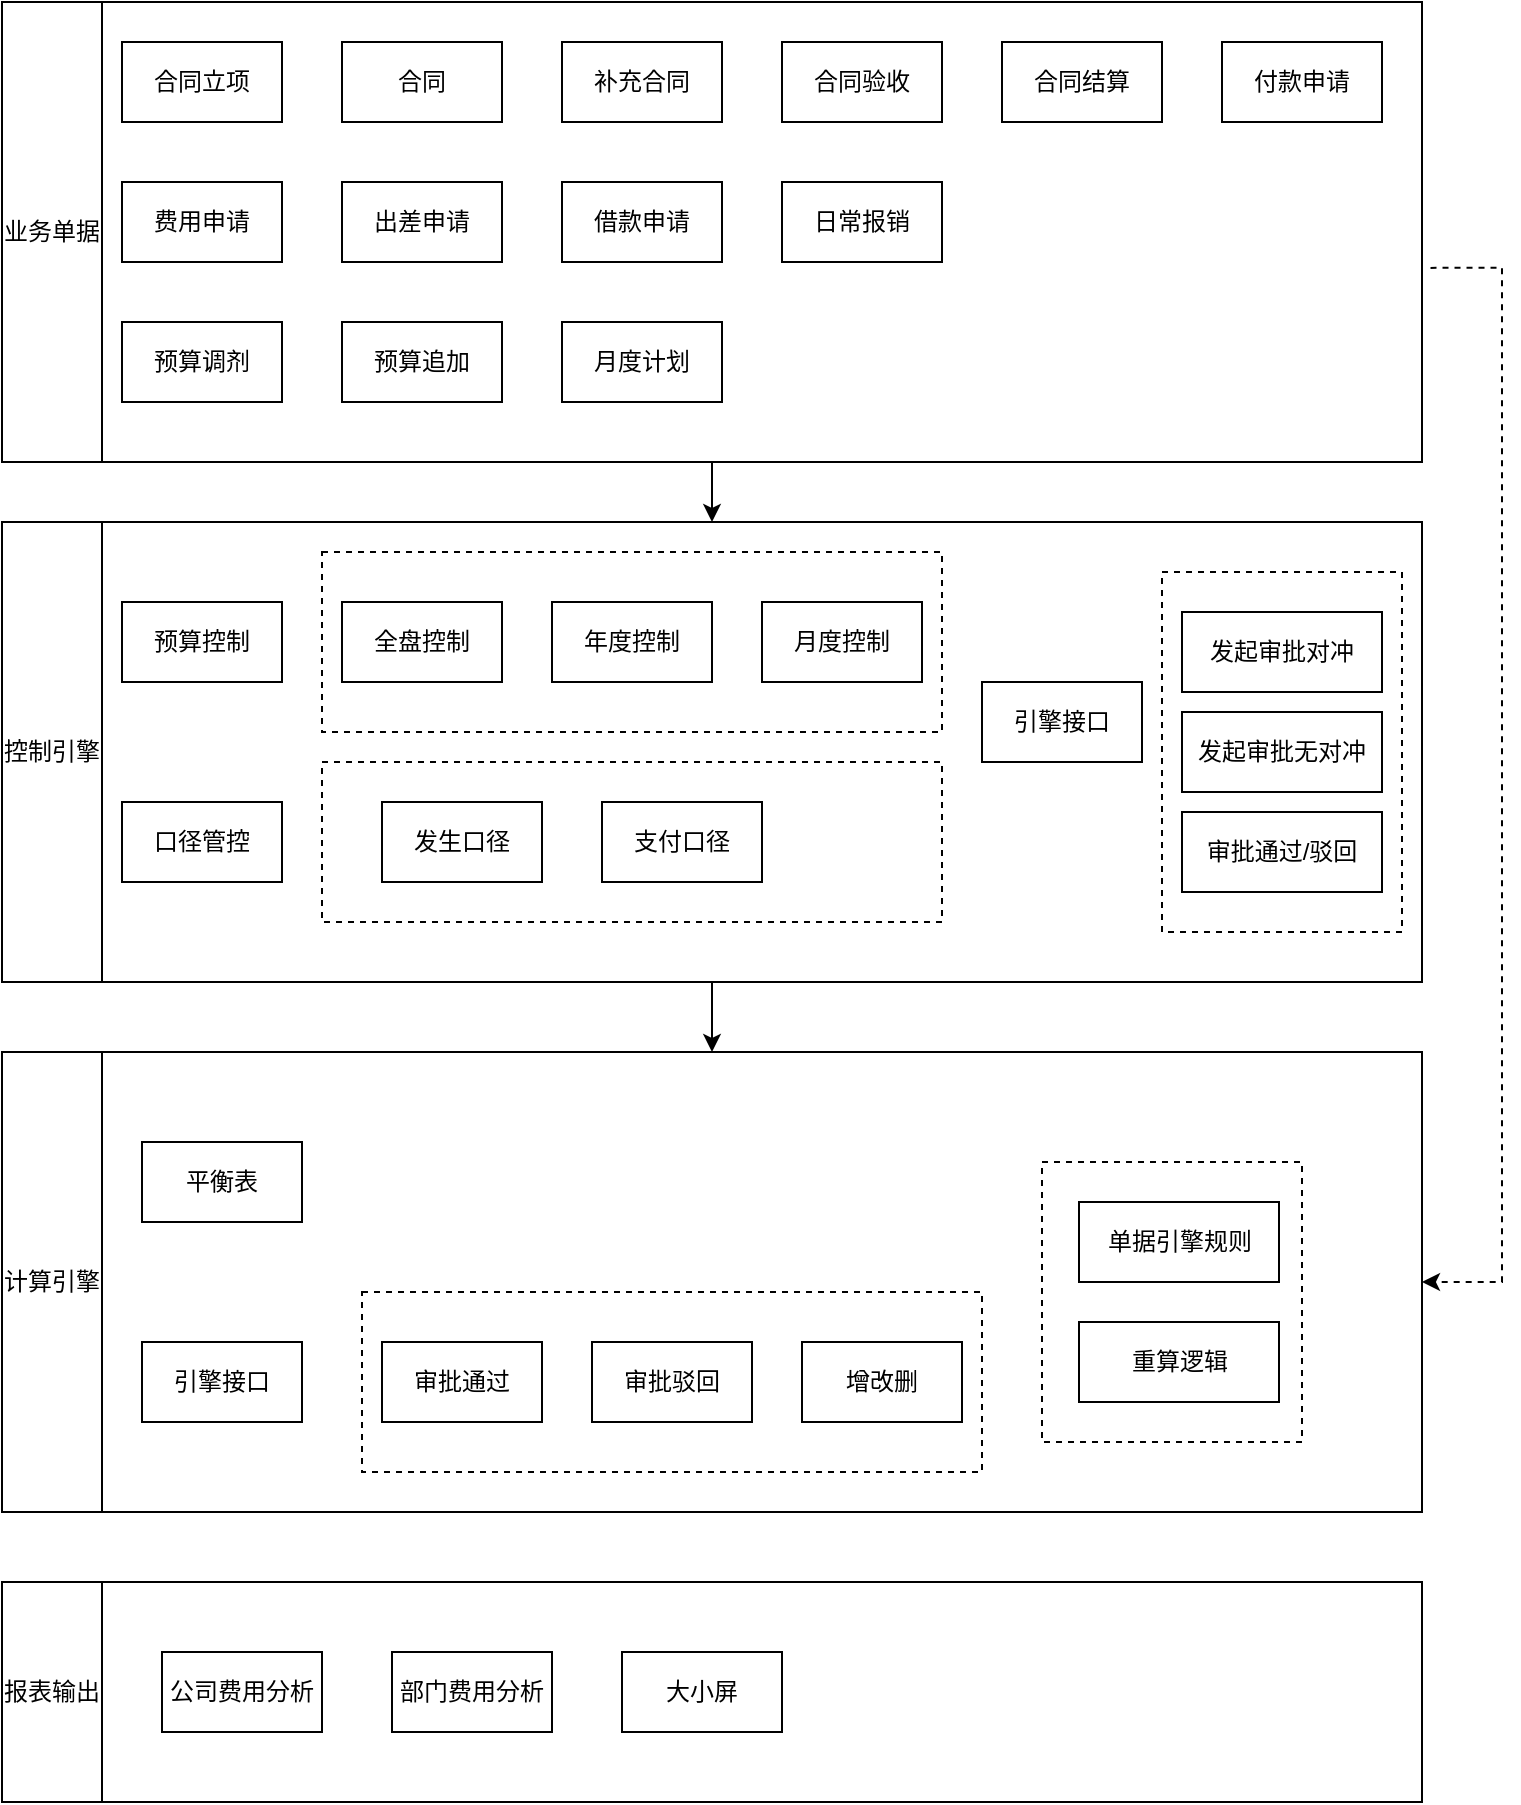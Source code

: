 <mxfile version="17.2.0" type="github" pages="2">
  <diagram id="AD9NcxBlqvP_TzNcRdTW" name="整体系统架构">
    <mxGraphModel dx="1018" dy="713" grid="1" gridSize="10" guides="1" tooltips="1" connect="1" arrows="1" fold="1" page="1" pageScale="1" pageWidth="827" pageHeight="1169" math="0" shadow="0">
      <root>
        <mxCell id="0" />
        <mxCell id="1" parent="0" />
        <mxCell id="tpseUle6IPLXpmietJof-24" style="edgeStyle=orthogonalEdgeStyle;rounded=0;orthogonalLoop=1;jettySize=auto;html=1;" parent="1" source="SQZDWl5lXgqloxnIGq3_-1" target="tpseUle6IPLXpmietJof-3" edge="1">
          <mxGeometry relative="1" as="geometry" />
        </mxCell>
        <mxCell id="tpseUle6IPLXpmietJof-39" style="edgeStyle=orthogonalEdgeStyle;rounded=0;orthogonalLoop=1;jettySize=auto;html=1;entryX=1;entryY=0.5;entryDx=0;entryDy=0;exitX=1.006;exitY=0.578;exitDx=0;exitDy=0;exitPerimeter=0;dashed=1;" parent="1" source="SQZDWl5lXgqloxnIGq3_-1" target="tpseUle6IPLXpmietJof-25" edge="1">
          <mxGeometry relative="1" as="geometry">
            <mxPoint x="780" y="580" as="targetPoint" />
            <Array as="points">
              <mxPoint x="770" y="193" />
              <mxPoint x="770" y="700" />
            </Array>
          </mxGeometry>
        </mxCell>
        <mxCell id="SQZDWl5lXgqloxnIGq3_-1" value="" style="rounded=0;whiteSpace=wrap;html=1;" parent="1" vertex="1">
          <mxGeometry x="20" y="60" width="710" height="230" as="geometry" />
        </mxCell>
        <mxCell id="SQZDWl5lXgqloxnIGq3_-2" value="业务单据" style="rounded=0;whiteSpace=wrap;html=1;" parent="1" vertex="1">
          <mxGeometry x="20" y="60" width="50" height="230" as="geometry" />
        </mxCell>
        <mxCell id="SQZDWl5lXgqloxnIGq3_-3" value="合同立项" style="rounded=0;whiteSpace=wrap;html=1;" parent="1" vertex="1">
          <mxGeometry x="80" y="80" width="80" height="40" as="geometry" />
        </mxCell>
        <mxCell id="SQZDWl5lXgqloxnIGq3_-4" value="合同" style="rounded=0;whiteSpace=wrap;html=1;" parent="1" vertex="1">
          <mxGeometry x="190" y="80" width="80" height="40" as="geometry" />
        </mxCell>
        <mxCell id="SQZDWl5lXgqloxnIGq3_-5" value="补充合同&lt;span style=&quot;color: rgba(0 , 0 , 0 , 0) ; font-family: monospace ; font-size: 0px&quot;&gt;%3CmxGraphModel%3E%3Croot%3E%3CmxCell%20id%3D%220%22%2F%3E%3CmxCell%20id%3D%221%22%20parent%3D%220%22%2F%3E%3CmxCell%20id%3D%222%22%20value%3D%22%E5%90%88%E5%90%8C%22%20style%3D%22rounded%3D0%3BwhiteSpace%3Dwrap%3Bhtml%3D1%3B%22%20vertex%3D%221%22%20parent%3D%221%22%3E%3CmxGeometry%20x%3D%22190%22%20y%3D%2280%22%20width%3D%2280%22%20height%3D%2240%22%20as%3D%22geometry%22%2F%3E%3C%2FmxCell%3E%3C%2Froot%3E%3C%2FmxGraphModel%3E&lt;/span&gt;" style="rounded=0;whiteSpace=wrap;html=1;" parent="1" vertex="1">
          <mxGeometry x="300" y="80" width="80" height="40" as="geometry" />
        </mxCell>
        <mxCell id="SQZDWl5lXgqloxnIGq3_-6" value="合同验收" style="rounded=0;whiteSpace=wrap;html=1;" parent="1" vertex="1">
          <mxGeometry x="410" y="80" width="80" height="40" as="geometry" />
        </mxCell>
        <mxCell id="SQZDWl5lXgqloxnIGq3_-7" value="合同结算" style="rounded=0;whiteSpace=wrap;html=1;" parent="1" vertex="1">
          <mxGeometry x="520" y="80" width="80" height="40" as="geometry" />
        </mxCell>
        <mxCell id="SQZDWl5lXgqloxnIGq3_-8" value="付款申请" style="rounded=0;whiteSpace=wrap;html=1;" parent="1" vertex="1">
          <mxGeometry x="630" y="80" width="80" height="40" as="geometry" />
        </mxCell>
        <mxCell id="SQZDWl5lXgqloxnIGq3_-9" value="预算调剂" style="rounded=0;whiteSpace=wrap;html=1;" parent="1" vertex="1">
          <mxGeometry x="80" y="220" width="80" height="40" as="geometry" />
        </mxCell>
        <mxCell id="SQZDWl5lXgqloxnIGq3_-10" value="日常报销" style="rounded=0;whiteSpace=wrap;html=1;" parent="1" vertex="1">
          <mxGeometry x="410" y="150" width="80" height="40" as="geometry" />
        </mxCell>
        <mxCell id="SQZDWl5lXgqloxnIGq3_-11" value="借款申请" style="rounded=0;whiteSpace=wrap;html=1;" parent="1" vertex="1">
          <mxGeometry x="300" y="150" width="80" height="40" as="geometry" />
        </mxCell>
        <mxCell id="SQZDWl5lXgqloxnIGq3_-12" value="出差申请" style="rounded=0;whiteSpace=wrap;html=1;" parent="1" vertex="1">
          <mxGeometry x="190" y="150" width="80" height="40" as="geometry" />
        </mxCell>
        <mxCell id="SQZDWl5lXgqloxnIGq3_-13" value="费用申请" style="rounded=0;whiteSpace=wrap;html=1;" parent="1" vertex="1">
          <mxGeometry x="80" y="150" width="80" height="40" as="geometry" />
        </mxCell>
        <mxCell id="tpseUle6IPLXpmietJof-1" value="预算追加" style="rounded=0;whiteSpace=wrap;html=1;" parent="1" vertex="1">
          <mxGeometry x="190" y="220" width="80" height="40" as="geometry" />
        </mxCell>
        <mxCell id="tpseUle6IPLXpmietJof-2" value="月度计划" style="rounded=0;whiteSpace=wrap;html=1;" parent="1" vertex="1">
          <mxGeometry x="300" y="220" width="80" height="40" as="geometry" />
        </mxCell>
        <mxCell id="tpseUle6IPLXpmietJof-26" value="" style="edgeStyle=orthogonalEdgeStyle;rounded=0;orthogonalLoop=1;jettySize=auto;html=1;" parent="1" source="tpseUle6IPLXpmietJof-3" target="tpseUle6IPLXpmietJof-25" edge="1">
          <mxGeometry relative="1" as="geometry" />
        </mxCell>
        <mxCell id="tpseUle6IPLXpmietJof-3" value="" style="rounded=0;whiteSpace=wrap;html=1;" parent="1" vertex="1">
          <mxGeometry x="20" y="320" width="710" height="230" as="geometry" />
        </mxCell>
        <mxCell id="tpseUle6IPLXpmietJof-4" value="控制引擎" style="rounded=0;whiteSpace=wrap;html=1;" parent="1" vertex="1">
          <mxGeometry x="20" y="320" width="50" height="230" as="geometry" />
        </mxCell>
        <mxCell id="tpseUle6IPLXpmietJof-5" value="预算控制" style="rounded=0;whiteSpace=wrap;html=1;" parent="1" vertex="1">
          <mxGeometry x="80" y="360" width="80" height="40" as="geometry" />
        </mxCell>
        <mxCell id="tpseUle6IPLXpmietJof-11" value="口径管控" style="rounded=0;whiteSpace=wrap;html=1;" parent="1" vertex="1">
          <mxGeometry x="80" y="460" width="80" height="40" as="geometry" />
        </mxCell>
        <mxCell id="tpseUle6IPLXpmietJof-18" value="" style="rounded=0;whiteSpace=wrap;html=1;dashed=1;" parent="1" vertex="1">
          <mxGeometry x="180" y="440" width="310" height="80" as="geometry" />
        </mxCell>
        <mxCell id="tpseUle6IPLXpmietJof-13" value="支付口径" style="rounded=0;whiteSpace=wrap;html=1;" parent="1" vertex="1">
          <mxGeometry x="320" y="460" width="80" height="40" as="geometry" />
        </mxCell>
        <mxCell id="tpseUle6IPLXpmietJof-14" value="发生口径" style="rounded=0;whiteSpace=wrap;html=1;" parent="1" vertex="1">
          <mxGeometry x="210" y="460" width="80" height="40" as="geometry" />
        </mxCell>
        <mxCell id="tpseUle6IPLXpmietJof-19" value="" style="rounded=0;whiteSpace=wrap;html=1;dashed=1;" parent="1" vertex="1">
          <mxGeometry x="180" y="335" width="310" height="90" as="geometry" />
        </mxCell>
        <mxCell id="tpseUle6IPLXpmietJof-6" value="全盘控制" style="rounded=0;whiteSpace=wrap;html=1;" parent="1" vertex="1">
          <mxGeometry x="190" y="360" width="80" height="40" as="geometry" />
        </mxCell>
        <mxCell id="tpseUle6IPLXpmietJof-7" value="年度控制" style="rounded=0;whiteSpace=wrap;html=1;" parent="1" vertex="1">
          <mxGeometry x="295" y="360" width="80" height="40" as="geometry" />
        </mxCell>
        <mxCell id="tpseUle6IPLXpmietJof-22" value="" style="rounded=0;whiteSpace=wrap;html=1;dashed=1;" parent="1" vertex="1">
          <mxGeometry x="600" y="345" width="120" height="180" as="geometry" />
        </mxCell>
        <mxCell id="tpseUle6IPLXpmietJof-8" value="月度控制" style="rounded=0;whiteSpace=wrap;html=1;" parent="1" vertex="1">
          <mxGeometry x="400" y="360" width="80" height="40" as="geometry" />
        </mxCell>
        <mxCell id="tpseUle6IPLXpmietJof-20" value="审批通过/驳回" style="rounded=0;whiteSpace=wrap;html=1;" parent="1" vertex="1">
          <mxGeometry x="610" y="465" width="100" height="40" as="geometry" />
        </mxCell>
        <mxCell id="tpseUle6IPLXpmietJof-21" value="引擎接口" style="rounded=0;whiteSpace=wrap;html=1;" parent="1" vertex="1">
          <mxGeometry x="510" y="400" width="80" height="40" as="geometry" />
        </mxCell>
        <mxCell id="tpseUle6IPLXpmietJof-9" value="发起审批无对冲" style="rounded=0;whiteSpace=wrap;html=1;" parent="1" vertex="1">
          <mxGeometry x="610" y="415" width="100" height="40" as="geometry" />
        </mxCell>
        <mxCell id="tpseUle6IPLXpmietJof-10" value="发起审批对冲" style="rounded=0;whiteSpace=wrap;html=1;" parent="1" vertex="1">
          <mxGeometry x="610" y="365" width="100" height="40" as="geometry" />
        </mxCell>
        <mxCell id="tpseUle6IPLXpmietJof-25" value="" style="rounded=0;whiteSpace=wrap;html=1;" parent="1" vertex="1">
          <mxGeometry x="20" y="585" width="710" height="230" as="geometry" />
        </mxCell>
        <mxCell id="tpseUle6IPLXpmietJof-29" value="计算引擎" style="rounded=0;whiteSpace=wrap;html=1;" parent="1" vertex="1">
          <mxGeometry x="20" y="585" width="50" height="230" as="geometry" />
        </mxCell>
        <mxCell id="tpseUle6IPLXpmietJof-30" value="平衡表" style="rounded=0;whiteSpace=wrap;html=1;" parent="1" vertex="1">
          <mxGeometry x="90" y="630" width="80" height="40" as="geometry" />
        </mxCell>
        <mxCell id="tpseUle6IPLXpmietJof-31" value="引擎接口" style="rounded=0;whiteSpace=wrap;html=1;" parent="1" vertex="1">
          <mxGeometry x="90" y="730" width="80" height="40" as="geometry" />
        </mxCell>
        <mxCell id="tpseUle6IPLXpmietJof-32" value="" style="rounded=0;whiteSpace=wrap;html=1;dashed=1;" parent="1" vertex="1">
          <mxGeometry x="200" y="705" width="310" height="90" as="geometry" />
        </mxCell>
        <mxCell id="tpseUle6IPLXpmietJof-33" value="审批通过" style="rounded=0;whiteSpace=wrap;html=1;" parent="1" vertex="1">
          <mxGeometry x="210" y="730" width="80" height="40" as="geometry" />
        </mxCell>
        <mxCell id="tpseUle6IPLXpmietJof-34" value="审批驳回" style="rounded=0;whiteSpace=wrap;html=1;" parent="1" vertex="1">
          <mxGeometry x="315" y="730" width="80" height="40" as="geometry" />
        </mxCell>
        <mxCell id="tpseUle6IPLXpmietJof-35" value="增改删" style="rounded=0;whiteSpace=wrap;html=1;" parent="1" vertex="1">
          <mxGeometry x="420" y="730" width="80" height="40" as="geometry" />
        </mxCell>
        <mxCell id="tpseUle6IPLXpmietJof-36" value="" style="rounded=0;whiteSpace=wrap;html=1;dashed=1;" parent="1" vertex="1">
          <mxGeometry x="540" y="640" width="130" height="140" as="geometry" />
        </mxCell>
        <mxCell id="tpseUle6IPLXpmietJof-37" value="单据引擎规则" style="rounded=0;whiteSpace=wrap;html=1;" parent="1" vertex="1">
          <mxGeometry x="558.5" y="660" width="100" height="40" as="geometry" />
        </mxCell>
        <mxCell id="tpseUle6IPLXpmietJof-38" value="重算逻辑" style="rounded=0;whiteSpace=wrap;html=1;" parent="1" vertex="1">
          <mxGeometry x="558.5" y="720" width="100" height="40" as="geometry" />
        </mxCell>
        <mxCell id="tpseUle6IPLXpmietJof-40" value="" style="rounded=0;whiteSpace=wrap;html=1;" parent="1" vertex="1">
          <mxGeometry x="20" y="850" width="710" height="110" as="geometry" />
        </mxCell>
        <mxCell id="tpseUle6IPLXpmietJof-41" value="报表输出" style="rounded=0;whiteSpace=wrap;html=1;" parent="1" vertex="1">
          <mxGeometry x="20" y="850" width="50" height="110" as="geometry" />
        </mxCell>
        <mxCell id="tpseUle6IPLXpmietJof-42" value="公司费用分析" style="rounded=0;whiteSpace=wrap;html=1;" parent="1" vertex="1">
          <mxGeometry x="100" y="885" width="80" height="40" as="geometry" />
        </mxCell>
        <mxCell id="tpseUle6IPLXpmietJof-43" value="部门费用分析" style="rounded=0;whiteSpace=wrap;html=1;" parent="1" vertex="1">
          <mxGeometry x="215" y="885" width="80" height="40" as="geometry" />
        </mxCell>
        <mxCell id="tpseUle6IPLXpmietJof-44" value="大小屏" style="rounded=0;whiteSpace=wrap;html=1;" parent="1" vertex="1">
          <mxGeometry x="330" y="885" width="80" height="40" as="geometry" />
        </mxCell>
      </root>
    </mxGraphModel>
  </diagram>
  <diagram id="NXPznXpKouywwUXI5nv8" name="计算引擎架构">
    <mxGraphModel dx="1018" dy="713" grid="1" gridSize="10" guides="1" tooltips="1" connect="1" arrows="1" fold="1" page="1" pageScale="1" pageWidth="827" pageHeight="1169" math="0" shadow="0">
      <root>
        <mxCell id="0" />
        <mxCell id="1" parent="0" />
        <mxCell id="dU7Q15LB4x6uNS_ahdMX-1" value="" style="rounded=0;whiteSpace=wrap;html=1;" parent="1" vertex="1">
          <mxGeometry x="70" y="60" width="830" height="90" as="geometry" />
        </mxCell>
        <mxCell id="dU7Q15LB4x6uNS_ahdMX-2" value="规则配置" style="text;html=1;align=center;verticalAlign=middle;resizable=0;points=[];autosize=1;strokeColor=none;fillColor=none;" parent="1" vertex="1">
          <mxGeometry x="70" y="60" width="60" height="20" as="geometry" />
        </mxCell>
        <mxCell id="dU7Q15LB4x6uNS_ahdMX-3" value="发生口径预算" style="rounded=0;whiteSpace=wrap;html=1;" parent="1" vertex="1">
          <mxGeometry x="80" y="90" width="80" height="40" as="geometry" />
        </mxCell>
        <mxCell id="dU7Q15LB4x6uNS_ahdMX-4" value="支付口径预算" style="rounded=0;whiteSpace=wrap;html=1;" parent="1" vertex="1">
          <mxGeometry x="180" y="90" width="80" height="40" as="geometry" />
        </mxCell>
        <mxCell id="dU7Q15LB4x6uNS_ahdMX-5" value="月度预算" style="rounded=0;whiteSpace=wrap;html=1;" parent="1" vertex="1">
          <mxGeometry x="280" y="90" width="80" height="40" as="geometry" />
        </mxCell>
        <mxCell id="dU7Q15LB4x6uNS_ahdMX-6" value="合同" style="rounded=0;whiteSpace=wrap;html=1;" parent="1" vertex="1">
          <mxGeometry x="380" y="90" width="80" height="40" as="geometry" />
        </mxCell>
        <mxCell id="dU7Q15LB4x6uNS_ahdMX-7" value="补充合同" style="rounded=0;whiteSpace=wrap;html=1;" parent="1" vertex="1">
          <mxGeometry x="480" y="90" width="80" height="40" as="geometry" />
        </mxCell>
        <mxCell id="dU7Q15LB4x6uNS_ahdMX-8" value="合同结算" style="rounded=0;whiteSpace=wrap;html=1;" parent="1" vertex="1">
          <mxGeometry x="580" y="90" width="80" height="40" as="geometry" />
        </mxCell>
        <mxCell id="dU7Q15LB4x6uNS_ahdMX-9" value="合同验收" style="rounded=0;whiteSpace=wrap;html=1;" parent="1" vertex="1">
          <mxGeometry x="680" y="90" width="80" height="40" as="geometry" />
        </mxCell>
        <mxCell id="dU7Q15LB4x6uNS_ahdMX-10" value="合同付款申请" style="rounded=0;whiteSpace=wrap;html=1;" parent="1" vertex="1">
          <mxGeometry x="780" y="90" width="80" height="40" as="geometry" />
        </mxCell>
        <mxCell id="dU7Q15LB4x6uNS_ahdMX-11" value="" style="rounded=0;whiteSpace=wrap;html=1;" parent="1" vertex="1">
          <mxGeometry x="70" y="170" width="150" height="570" as="geometry" />
        </mxCell>
        <mxCell id="dU7Q15LB4x6uNS_ahdMX-12" value="单据" style="text;html=1;align=center;verticalAlign=middle;resizable=0;points=[];autosize=1;strokeColor=none;fillColor=none;" parent="1" vertex="1">
          <mxGeometry x="70" y="170" width="40" height="20" as="geometry" />
        </mxCell>
        <mxCell id="dU7Q15LB4x6uNS_ahdMX-13" value="" style="rounded=0;whiteSpace=wrap;html=1;" parent="1" vertex="1">
          <mxGeometry x="300" y="170" width="360" height="570" as="geometry" />
        </mxCell>
        <mxCell id="dU7Q15LB4x6uNS_ahdMX-14" value="" style="rounded=0;whiteSpace=wrap;html=1;" parent="1" vertex="1">
          <mxGeometry x="710" y="170" width="190" height="570" as="geometry" />
        </mxCell>
        <mxCell id="dU7Q15LB4x6uNS_ahdMX-15" value="数据库平衡表" style="text;html=1;align=center;verticalAlign=middle;resizable=0;points=[];autosize=1;strokeColor=none;fillColor=none;" parent="1" vertex="1">
          <mxGeometry x="710" y="170" width="90" height="20" as="geometry" />
        </mxCell>
        <mxCell id="dU7Q15LB4x6uNS_ahdMX-16" value="计算引擎" style="text;html=1;align=center;verticalAlign=middle;resizable=0;points=[];autosize=1;strokeColor=none;fillColor=none;" parent="1" vertex="1">
          <mxGeometry x="300" y="170" width="60" height="20" as="geometry" />
        </mxCell>
        <mxCell id="dU7Q15LB4x6uNS_ahdMX-17" value="发生口径预算" style="rounded=0;whiteSpace=wrap;html=1;" parent="1" vertex="1">
          <mxGeometry x="90" y="210" width="80" height="40" as="geometry" />
        </mxCell>
        <mxCell id="dU7Q15LB4x6uNS_ahdMX-18" value="支付口径预算" style="rounded=0;whiteSpace=wrap;html=1;" parent="1" vertex="1">
          <mxGeometry x="90" y="270" width="80" height="40" as="geometry" />
        </mxCell>
        <mxCell id="dU7Q15LB4x6uNS_ahdMX-19" value="月度预算" style="rounded=0;whiteSpace=wrap;html=1;" parent="1" vertex="1">
          <mxGeometry x="90" y="330" width="80" height="40" as="geometry" />
        </mxCell>
        <mxCell id="dU7Q15LB4x6uNS_ahdMX-20" value="合同" style="rounded=0;whiteSpace=wrap;html=1;" parent="1" vertex="1">
          <mxGeometry x="90" y="390" width="80" height="40" as="geometry" />
        </mxCell>
        <mxCell id="dU7Q15LB4x6uNS_ahdMX-21" value="补充合同" style="rounded=0;whiteSpace=wrap;html=1;" parent="1" vertex="1">
          <mxGeometry x="90" y="450" width="80" height="40" as="geometry" />
        </mxCell>
        <mxCell id="dU7Q15LB4x6uNS_ahdMX-22" value="合同结算" style="rounded=0;whiteSpace=wrap;html=1;" parent="1" vertex="1">
          <mxGeometry x="90" y="510" width="80" height="40" as="geometry" />
        </mxCell>
        <mxCell id="dU7Q15LB4x6uNS_ahdMX-23" value="合同验收" style="rounded=0;whiteSpace=wrap;html=1;" parent="1" vertex="1">
          <mxGeometry x="90" y="570" width="80" height="40" as="geometry" />
        </mxCell>
        <mxCell id="dU7Q15LB4x6uNS_ahdMX-24" value="合同付款申请" style="rounded=0;whiteSpace=wrap;html=1;" parent="1" vertex="1">
          <mxGeometry x="90" y="630" width="80" height="40" as="geometry" />
        </mxCell>
        <mxCell id="dU7Q15LB4x6uNS_ahdMX-25" value="合同付款登记" style="rounded=0;whiteSpace=wrap;html=1;" parent="1" vertex="1">
          <mxGeometry x="90" y="680" width="80" height="40" as="geometry" />
        </mxCell>
        <mxCell id="dU7Q15LB4x6uNS_ahdMX-26" value="" style="html=1;shadow=0;dashed=0;align=center;verticalAlign=middle;shape=mxgraph.arrows2.arrow;dy=0.67;dx=35;notch=0;" parent="1" vertex="1">
          <mxGeometry x="230" y="400" width="60" height="60" as="geometry" />
        </mxCell>
        <mxCell id="dU7Q15LB4x6uNS_ahdMX-27" value="引擎规则解析器" style="rounded=0;whiteSpace=wrap;html=1;" parent="1" vertex="1">
          <mxGeometry x="315" y="210" width="330" height="40" as="geometry" />
        </mxCell>
        <mxCell id="dU7Q15LB4x6uNS_ahdMX-28" value="" style="rounded=0;whiteSpace=wrap;html=1;" parent="1" vertex="1">
          <mxGeometry x="315" y="290" width="135" height="335" as="geometry" />
        </mxCell>
        <mxCell id="dU7Q15LB4x6uNS_ahdMX-29" value="" style="rounded=0;whiteSpace=wrap;html=1;" parent="1" vertex="1">
          <mxGeometry x="500" y="290" width="145" height="320" as="geometry" />
        </mxCell>
        <mxCell id="dU7Q15LB4x6uNS_ahdMX-30" value="新增" style="rounded=0;whiteSpace=wrap;html=1;" parent="1" vertex="1">
          <mxGeometry x="340" y="325" width="80" height="40" as="geometry" />
        </mxCell>
        <mxCell id="dU7Q15LB4x6uNS_ahdMX-31" value="删除" style="rounded=0;whiteSpace=wrap;html=1;" parent="1" vertex="1">
          <mxGeometry x="340" y="375" width="80" height="40" as="geometry" />
        </mxCell>
        <mxCell id="dU7Q15LB4x6uNS_ahdMX-32" value="修改" style="rounded=0;whiteSpace=wrap;html=1;" parent="1" vertex="1">
          <mxGeometry x="340" y="425" width="80" height="40" as="geometry" />
        </mxCell>
        <mxCell id="dU7Q15LB4x6uNS_ahdMX-33" value="提交审批" style="rounded=0;whiteSpace=wrap;html=1;" parent="1" vertex="1">
          <mxGeometry x="340" y="475" width="80" height="40" as="geometry" />
        </mxCell>
        <mxCell id="dU7Q15LB4x6uNS_ahdMX-34" value="审批通过" style="rounded=0;whiteSpace=wrap;html=1;" parent="1" vertex="1">
          <mxGeometry x="340" y="525" width="80" height="40" as="geometry" />
        </mxCell>
        <mxCell id="dU7Q15LB4x6uNS_ahdMX-35" value="驳回" style="rounded=0;whiteSpace=wrap;html=1;" parent="1" vertex="1">
          <mxGeometry x="340" y="579.5" width="80" height="40" as="geometry" />
        </mxCell>
        <mxCell id="dU7Q15LB4x6uNS_ahdMX-36" value="引擎场景接口" style="text;html=1;strokeColor=none;fillColor=none;align=center;verticalAlign=middle;whiteSpace=wrap;rounded=0;" parent="1" vertex="1">
          <mxGeometry x="335" y="290" width="95" height="30" as="geometry" />
        </mxCell>
        <mxCell id="dU7Q15LB4x6uNS_ahdMX-37" value="计算引擎内部计算" style="text;html=1;align=center;verticalAlign=middle;resizable=0;points=[];autosize=1;strokeColor=none;fillColor=none;" parent="1" vertex="1">
          <mxGeometry x="520" y="295" width="110" height="20" as="geometry" />
        </mxCell>
        <mxCell id="dU7Q15LB4x6uNS_ahdMX-38" value="筛选器" style="rounded=0;whiteSpace=wrap;html=1;" parent="1" vertex="1">
          <mxGeometry x="535" y="330" width="80" height="40" as="geometry" />
        </mxCell>
        <mxCell id="dU7Q15LB4x6uNS_ahdMX-39" value="过滤器" style="rounded=0;whiteSpace=wrap;html=1;" parent="1" vertex="1">
          <mxGeometry x="535" y="385" width="80" height="40" as="geometry" />
        </mxCell>
        <mxCell id="dU7Q15LB4x6uNS_ahdMX-40" value="起算器" style="rounded=0;whiteSpace=wrap;html=1;" parent="1" vertex="1">
          <mxGeometry x="535" y="437.5" width="80" height="40" as="geometry" />
        </mxCell>
        <mxCell id="dU7Q15LB4x6uNS_ahdMX-41" value="变更日志" style="rounded=0;whiteSpace=wrap;html=1;" parent="1" vertex="1">
          <mxGeometry x="535" y="490" width="80" height="40" as="geometry" />
        </mxCell>
        <mxCell id="9kxU80bmXjaGBVUX9RRN-1" value="发生口径预算金额" style="rounded=0;whiteSpace=wrap;html=1;" vertex="1" parent="1">
          <mxGeometry x="730" y="210" width="150" height="40" as="geometry" />
        </mxCell>
        <mxCell id="9kxU80bmXjaGBVUX9RRN-2" value="支付口径预算金额" style="rounded=0;whiteSpace=wrap;html=1;" vertex="1" parent="1">
          <mxGeometry x="730" y="270" width="150" height="40" as="geometry" />
        </mxCell>
        <mxCell id="9kxU80bmXjaGBVUX9RRN-3" value="月度预算金额" style="rounded=0;whiteSpace=wrap;html=1;" vertex="1" parent="1">
          <mxGeometry x="730" y="335" width="150" height="40" as="geometry" />
        </mxCell>
        <mxCell id="9kxU80bmXjaGBVUX9RRN-4" value="合同金额" style="rounded=0;whiteSpace=wrap;html=1;" vertex="1" parent="1">
          <mxGeometry x="730" y="397.5" width="150" height="40" as="geometry" />
        </mxCell>
        <mxCell id="9kxU80bmXjaGBVUX9RRN-5" value="补充合同金额" style="rounded=0;whiteSpace=wrap;html=1;" vertex="1" parent="1">
          <mxGeometry x="730" y="460" width="150" height="40" as="geometry" />
        </mxCell>
        <mxCell id="9kxU80bmXjaGBVUX9RRN-6" value="合同结算金额" style="rounded=0;whiteSpace=wrap;html=1;" vertex="1" parent="1">
          <mxGeometry x="730" y="525" width="150" height="40" as="geometry" />
        </mxCell>
        <mxCell id="9kxU80bmXjaGBVUX9RRN-7" value="合同验收金额" style="rounded=0;whiteSpace=wrap;html=1;" vertex="1" parent="1">
          <mxGeometry x="730" y="579.5" width="150" height="40" as="geometry" />
        </mxCell>
        <mxCell id="9kxU80bmXjaGBVUX9RRN-8" value="合同付款申请金额" style="rounded=0;whiteSpace=wrap;html=1;" vertex="1" parent="1">
          <mxGeometry x="730" y="640" width="150" height="40" as="geometry" />
        </mxCell>
        <mxCell id="9kxU80bmXjaGBVUX9RRN-9" value="合同付款登记金额" style="rounded=0;whiteSpace=wrap;html=1;" vertex="1" parent="1">
          <mxGeometry x="730" y="690" width="150" height="40" as="geometry" />
        </mxCell>
        <mxCell id="9kxU80bmXjaGBVUX9RRN-11" value="" style="html=1;shadow=0;dashed=0;align=center;verticalAlign=middle;shape=mxgraph.arrows2.arrow;dy=0.69;dx=25;notch=0;" vertex="1" parent="1">
          <mxGeometry x="660" y="397.5" width="50" height="62.5" as="geometry" />
        </mxCell>
        <mxCell id="9kxU80bmXjaGBVUX9RRN-12" value="" style="shape=singleArrow;direction=south;whiteSpace=wrap;html=1;arrowWidth=0.267;arrowSize=0.5;" vertex="1" parent="1">
          <mxGeometry x="450" y="255" width="60" height="40" as="geometry" />
        </mxCell>
        <mxCell id="9kxU80bmXjaGBVUX9RRN-13" value="" style="rounded=0;whiteSpace=wrap;html=1;" vertex="1" parent="1">
          <mxGeometry x="70" y="800" width="830" height="90" as="geometry" />
        </mxCell>
        <mxCell id="9kxU80bmXjaGBVUX9RRN-14" value="" style="shape=singleArrow;direction=north;whiteSpace=wrap;html=1;arrowWidth=0.275;arrowSize=0.533;" vertex="1" parent="1">
          <mxGeometry x="440" y="750" width="70" height="40" as="geometry" />
        </mxCell>
        <mxCell id="9kxU80bmXjaGBVUX9RRN-15" value="发生口径预算" style="rounded=0;whiteSpace=wrap;html=1;" vertex="1" parent="1">
          <mxGeometry x="80" y="830" width="80" height="40" as="geometry" />
        </mxCell>
        <mxCell id="9kxU80bmXjaGBVUX9RRN-16" value="重算接口实现" style="text;html=1;align=center;verticalAlign=middle;resizable=0;points=[];autosize=1;strokeColor=none;fillColor=none;" vertex="1" parent="1">
          <mxGeometry x="75" y="800" width="90" height="20" as="geometry" />
        </mxCell>
        <mxCell id="9kxU80bmXjaGBVUX9RRN-17" value="支付口径预算" style="rounded=0;whiteSpace=wrap;html=1;" vertex="1" parent="1">
          <mxGeometry x="170" y="830" width="80" height="40" as="geometry" />
        </mxCell>
        <mxCell id="9kxU80bmXjaGBVUX9RRN-18" value="月度预算" style="rounded=0;whiteSpace=wrap;html=1;" vertex="1" parent="1">
          <mxGeometry x="260" y="830" width="80" height="40" as="geometry" />
        </mxCell>
        <mxCell id="9kxU80bmXjaGBVUX9RRN-19" value="合同" style="rounded=0;whiteSpace=wrap;html=1;" vertex="1" parent="1">
          <mxGeometry x="350" y="830" width="80" height="40" as="geometry" />
        </mxCell>
        <mxCell id="9kxU80bmXjaGBVUX9RRN-20" value="补充合同" style="rounded=0;whiteSpace=wrap;html=1;" vertex="1" parent="1">
          <mxGeometry x="440" y="830" width="80" height="40" as="geometry" />
        </mxCell>
        <mxCell id="9kxU80bmXjaGBVUX9RRN-21" value="合同结算" style="rounded=0;whiteSpace=wrap;html=1;" vertex="1" parent="1">
          <mxGeometry x="535" y="830" width="80" height="40" as="geometry" />
        </mxCell>
        <mxCell id="9kxU80bmXjaGBVUX9RRN-22" value="合同验收" style="rounded=0;whiteSpace=wrap;html=1;" vertex="1" parent="1">
          <mxGeometry x="630" y="830" width="80" height="40" as="geometry" />
        </mxCell>
        <mxCell id="9kxU80bmXjaGBVUX9RRN-23" value="合同付款申请" style="rounded=0;whiteSpace=wrap;html=1;" vertex="1" parent="1">
          <mxGeometry x="730" y="830" width="80" height="40" as="geometry" />
        </mxCell>
      </root>
    </mxGraphModel>
  </diagram>
</mxfile>
